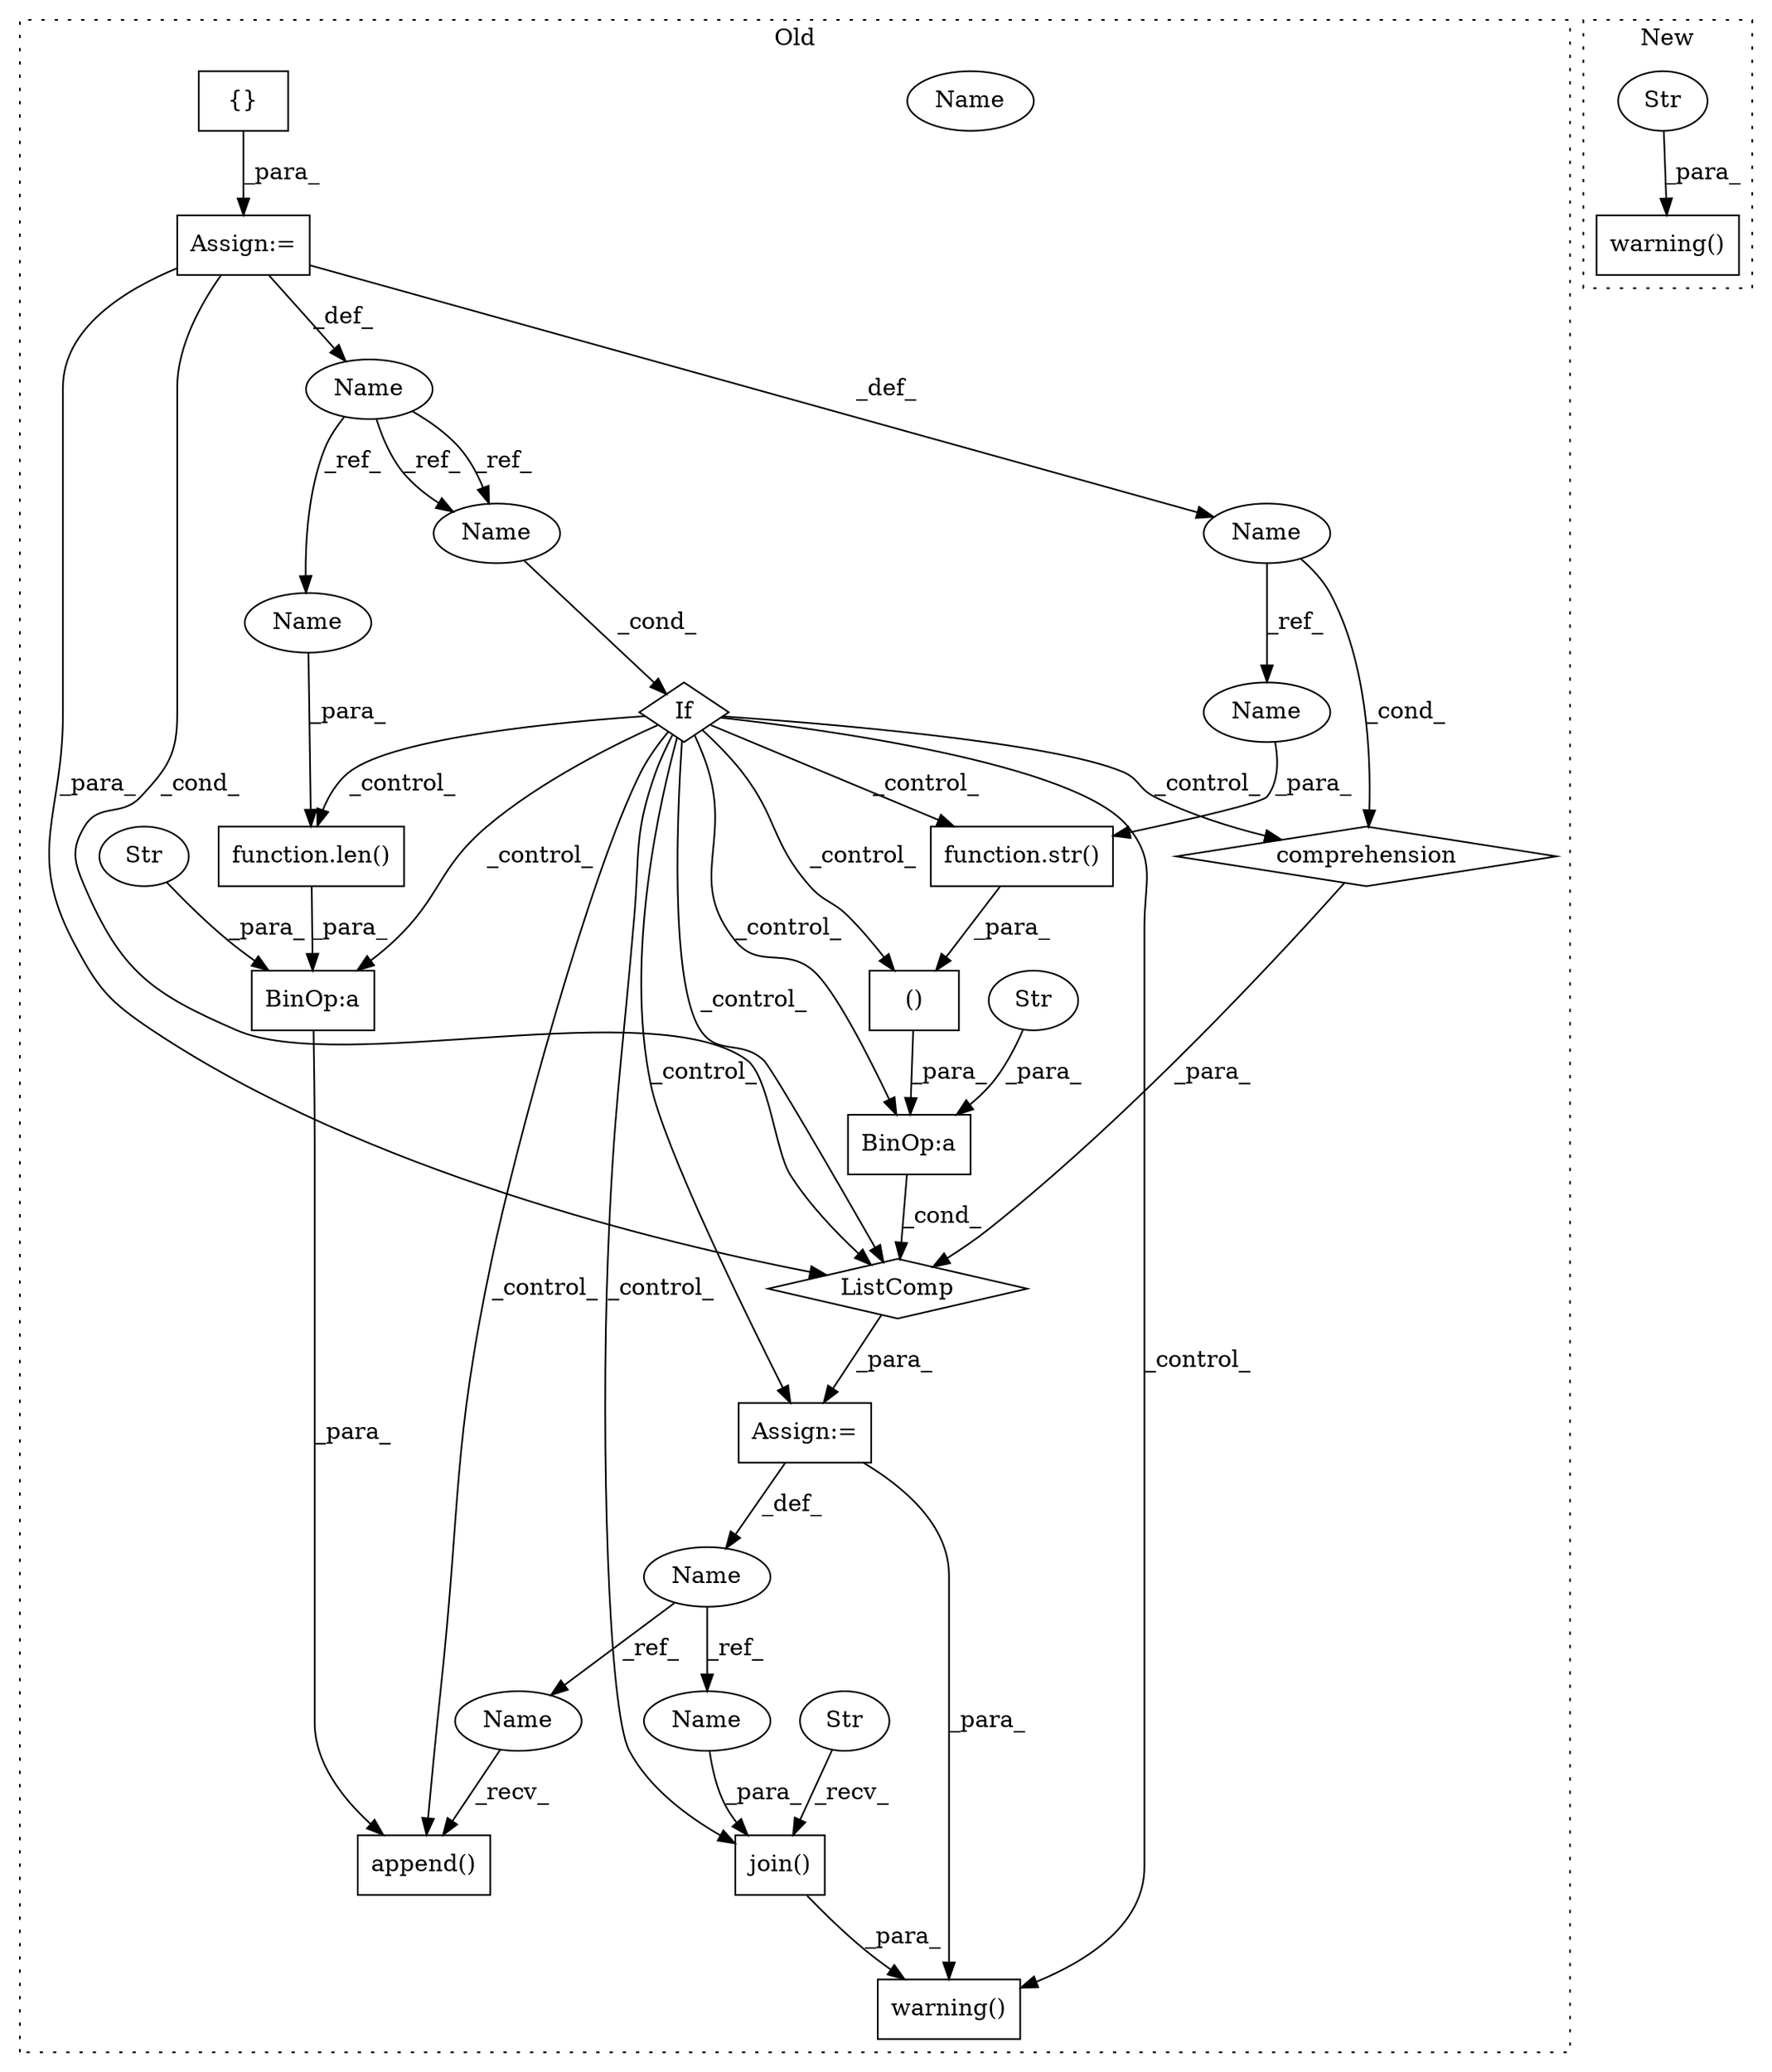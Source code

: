 digraph G {
subgraph cluster0 {
1 [label="If" a="96" s="10449" l="3" shape="diamond"];
4 [label="Assign:=" a="68" s="10473" l="3" shape="box"];
5 [label="Name" a="87" s="9686" l="6" shape="ellipse"];
6 [label="Name" a="87" s="10452" l="6" shape="ellipse"];
7 [label="()" a="54" s="10524" l="13" shape="box"];
8 [label="BinOp:a" a="82" s="10517" l="3" shape="box"];
9 [label="BinOp:a" a="82" s="10720" l="3" shape="box"];
10 [label="Str" a="66" s="10490" l="27" shape="ellipse"];
11 [label="{}" a="59" s="9695,9695" l="2,1" shape="box"];
12 [label="Str" a="66" s="10621" l="99" shape="ellipse"];
13 [label="join()" a="75" s="10768,10785" l="12,1" shape="box"];
14 [label="Str" a="66" s="10768" l="6" shape="ellipse"];
15 [label="warning()" a="75" s="10753,10786" l="15,1" shape="box"];
16 [label="function.str()" a="75" s="10531,10536" l="4,1" shape="box"];
17 [label="append()" a="75" s="10595,10734" l="26,10" shape="box"];
18 [label="Name" a="87" s="10565" l="1" shape="ellipse"];
19 [label="comprehension" a="45" s="10551" l="3" shape="diamond"];
20 [label="Name" a="87" s="10468" l="5" shape="ellipse"];
21 [label="ListComp" a="106" s="10476" l="110" shape="diamond"];
22 [label="function.len()" a="75" s="10723,10733" l="4,1" shape="box"];
23 [label="Assign:=" a="68" s="9692" l="3" shape="box"];
24 [label="Name" a="87" s="10595" l="5" shape="ellipse"];
25 [label="Name" a="87" s="10780" l="5" shape="ellipse"];
26 [label="Name" a="87" s="10535" l="1" shape="ellipse"];
27 [label="Name" a="87" s="10727" l="6" shape="ellipse"];
28 [label="Name" a="87" s="10452" l="6" shape="ellipse"];
label = "Old";
style="dotted";
}
subgraph cluster1 {
2 [label="warning()" a="75" s="9807,9976" l="36,19" shape="box"];
3 [label="Str" a="66" s="9843" l="29" shape="ellipse"];
label = "New";
style="dotted";
}
1 -> 4 [label="_control_"];
1 -> 19 [label="_control_"];
1 -> 15 [label="_control_"];
1 -> 21 [label="_control_"];
1 -> 22 [label="_control_"];
1 -> 9 [label="_control_"];
1 -> 16 [label="_control_"];
1 -> 13 [label="_control_"];
1 -> 17 [label="_control_"];
1 -> 8 [label="_control_"];
1 -> 7 [label="_control_"];
3 -> 2 [label="_para_"];
4 -> 15 [label="_para_"];
4 -> 20 [label="_def_"];
5 -> 28 [label="_ref_"];
5 -> 27 [label="_ref_"];
5 -> 28 [label="_ref_"];
7 -> 8 [label="_para_"];
8 -> 21 [label="_cond_"];
9 -> 17 [label="_para_"];
10 -> 8 [label="_para_"];
11 -> 23 [label="_para_"];
12 -> 9 [label="_para_"];
13 -> 15 [label="_para_"];
14 -> 13 [label="_recv_"];
16 -> 7 [label="_para_"];
18 -> 26 [label="_ref_"];
18 -> 19 [label="_cond_"];
19 -> 21 [label="_para_"];
20 -> 24 [label="_ref_"];
20 -> 25 [label="_ref_"];
21 -> 4 [label="_para_"];
22 -> 9 [label="_para_"];
23 -> 21 [label="_para_"];
23 -> 18 [label="_def_"];
23 -> 21 [label="_cond_"];
23 -> 5 [label="_def_"];
24 -> 17 [label="_recv_"];
25 -> 13 [label="_para_"];
26 -> 16 [label="_para_"];
27 -> 22 [label="_para_"];
28 -> 1 [label="_cond_"];
}